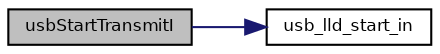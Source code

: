 digraph "usbStartTransmitI"
{
  bgcolor="transparent";
  edge [fontname="Helvetica",fontsize="8",labelfontname="Helvetica",labelfontsize="8"];
  node [fontname="Helvetica",fontsize="8",shape=record];
  rankdir="LR";
  Node61 [label="usbStartTransmitI",height=0.2,width=0.4,color="black", fillcolor="grey75", style="filled", fontcolor="black"];
  Node61 -> Node62 [color="midnightblue",fontsize="8",style="solid",fontname="Helvetica"];
  Node62 [label="usb_lld_start_in",height=0.2,width=0.4,color="black",URL="$group___u_s_b.html#gab03273c7bdd1779638ef66bd3b20b2b9",tooltip="Starts a transmit operation on an IN endpoint. "];
}
